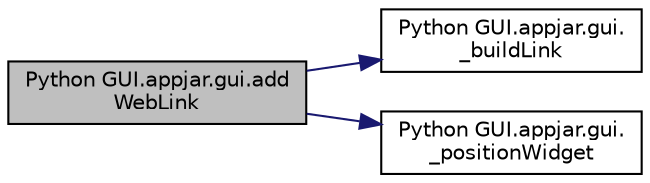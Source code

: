 digraph "Python GUI.appjar.gui.addWebLink"
{
  edge [fontname="Helvetica",fontsize="10",labelfontname="Helvetica",labelfontsize="10"];
  node [fontname="Helvetica",fontsize="10",shape=record];
  rankdir="LR";
  Node775 [label="Python GUI.appjar.gui.add\lWebLink",height=0.2,width=0.4,color="black", fillcolor="grey75", style="filled", fontcolor="black"];
  Node775 -> Node776 [color="midnightblue",fontsize="10",style="solid",fontname="Helvetica"];
  Node776 [label="Python GUI.appjar.gui.\l_buildLink",height=0.2,width=0.4,color="black", fillcolor="white", style="filled",URL="$class_python_01_g_u_i_1_1appjar_1_1gui.html#a477393e91d465287155c9743f30c6809"];
  Node775 -> Node777 [color="midnightblue",fontsize="10",style="solid",fontname="Helvetica"];
  Node777 [label="Python GUI.appjar.gui.\l_positionWidget",height=0.2,width=0.4,color="black", fillcolor="white", style="filled",URL="$class_python_01_g_u_i_1_1appjar_1_1gui.html#a994cf4bbd47f434233271d3d8b0eb4c6"];
}

